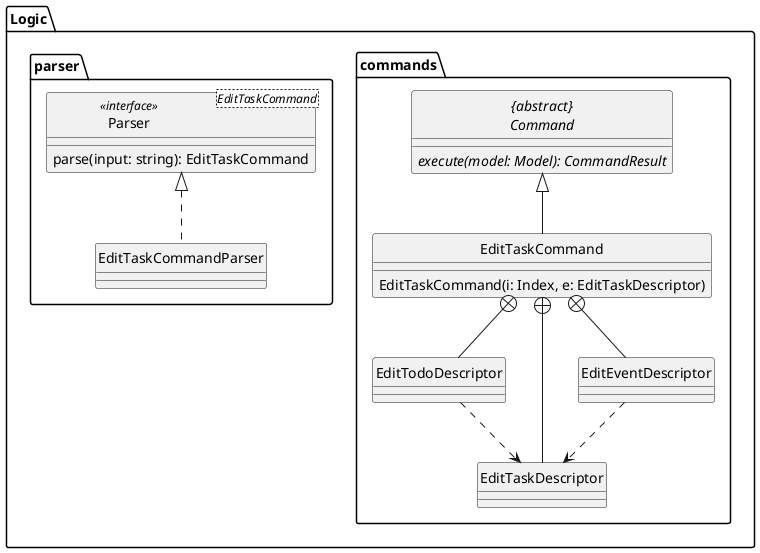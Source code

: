 @startuml
'https://plantuml.com/class-diagram

package Logic{
    package commands{
        abstract class "{abstract}\nCommand" {
            {abstract} execute(model: Model): CommandResult
        }
        class EditTaskCommand {
            EditTaskCommand(i: Index, e: EditTaskDescriptor)
        }

        class EditTodoDescriptor
        class EditTaskDescriptor
        class EditEventDescriptor

        "{abstract}\nCommand" <|-- EditTaskCommand

        EditTaskCommand +-- EditTodoDescriptor
        EditTaskCommand +-- EditTaskDescriptor
        EditTaskCommand +-- EditEventDescriptor

        EditTodoDescriptor ..> EditTaskDescriptor
        EditEventDescriptor ..> EditTaskDescriptor
    }

    package parser {
      class Parser<EditTaskCommand> <<interface>> {
        parse(input: string): EditTaskCommand
      }

      class EditTaskCommandParser {

      }

      Parser <|.. EditTaskCommandParser
    }
}
hide circle

@enduml
